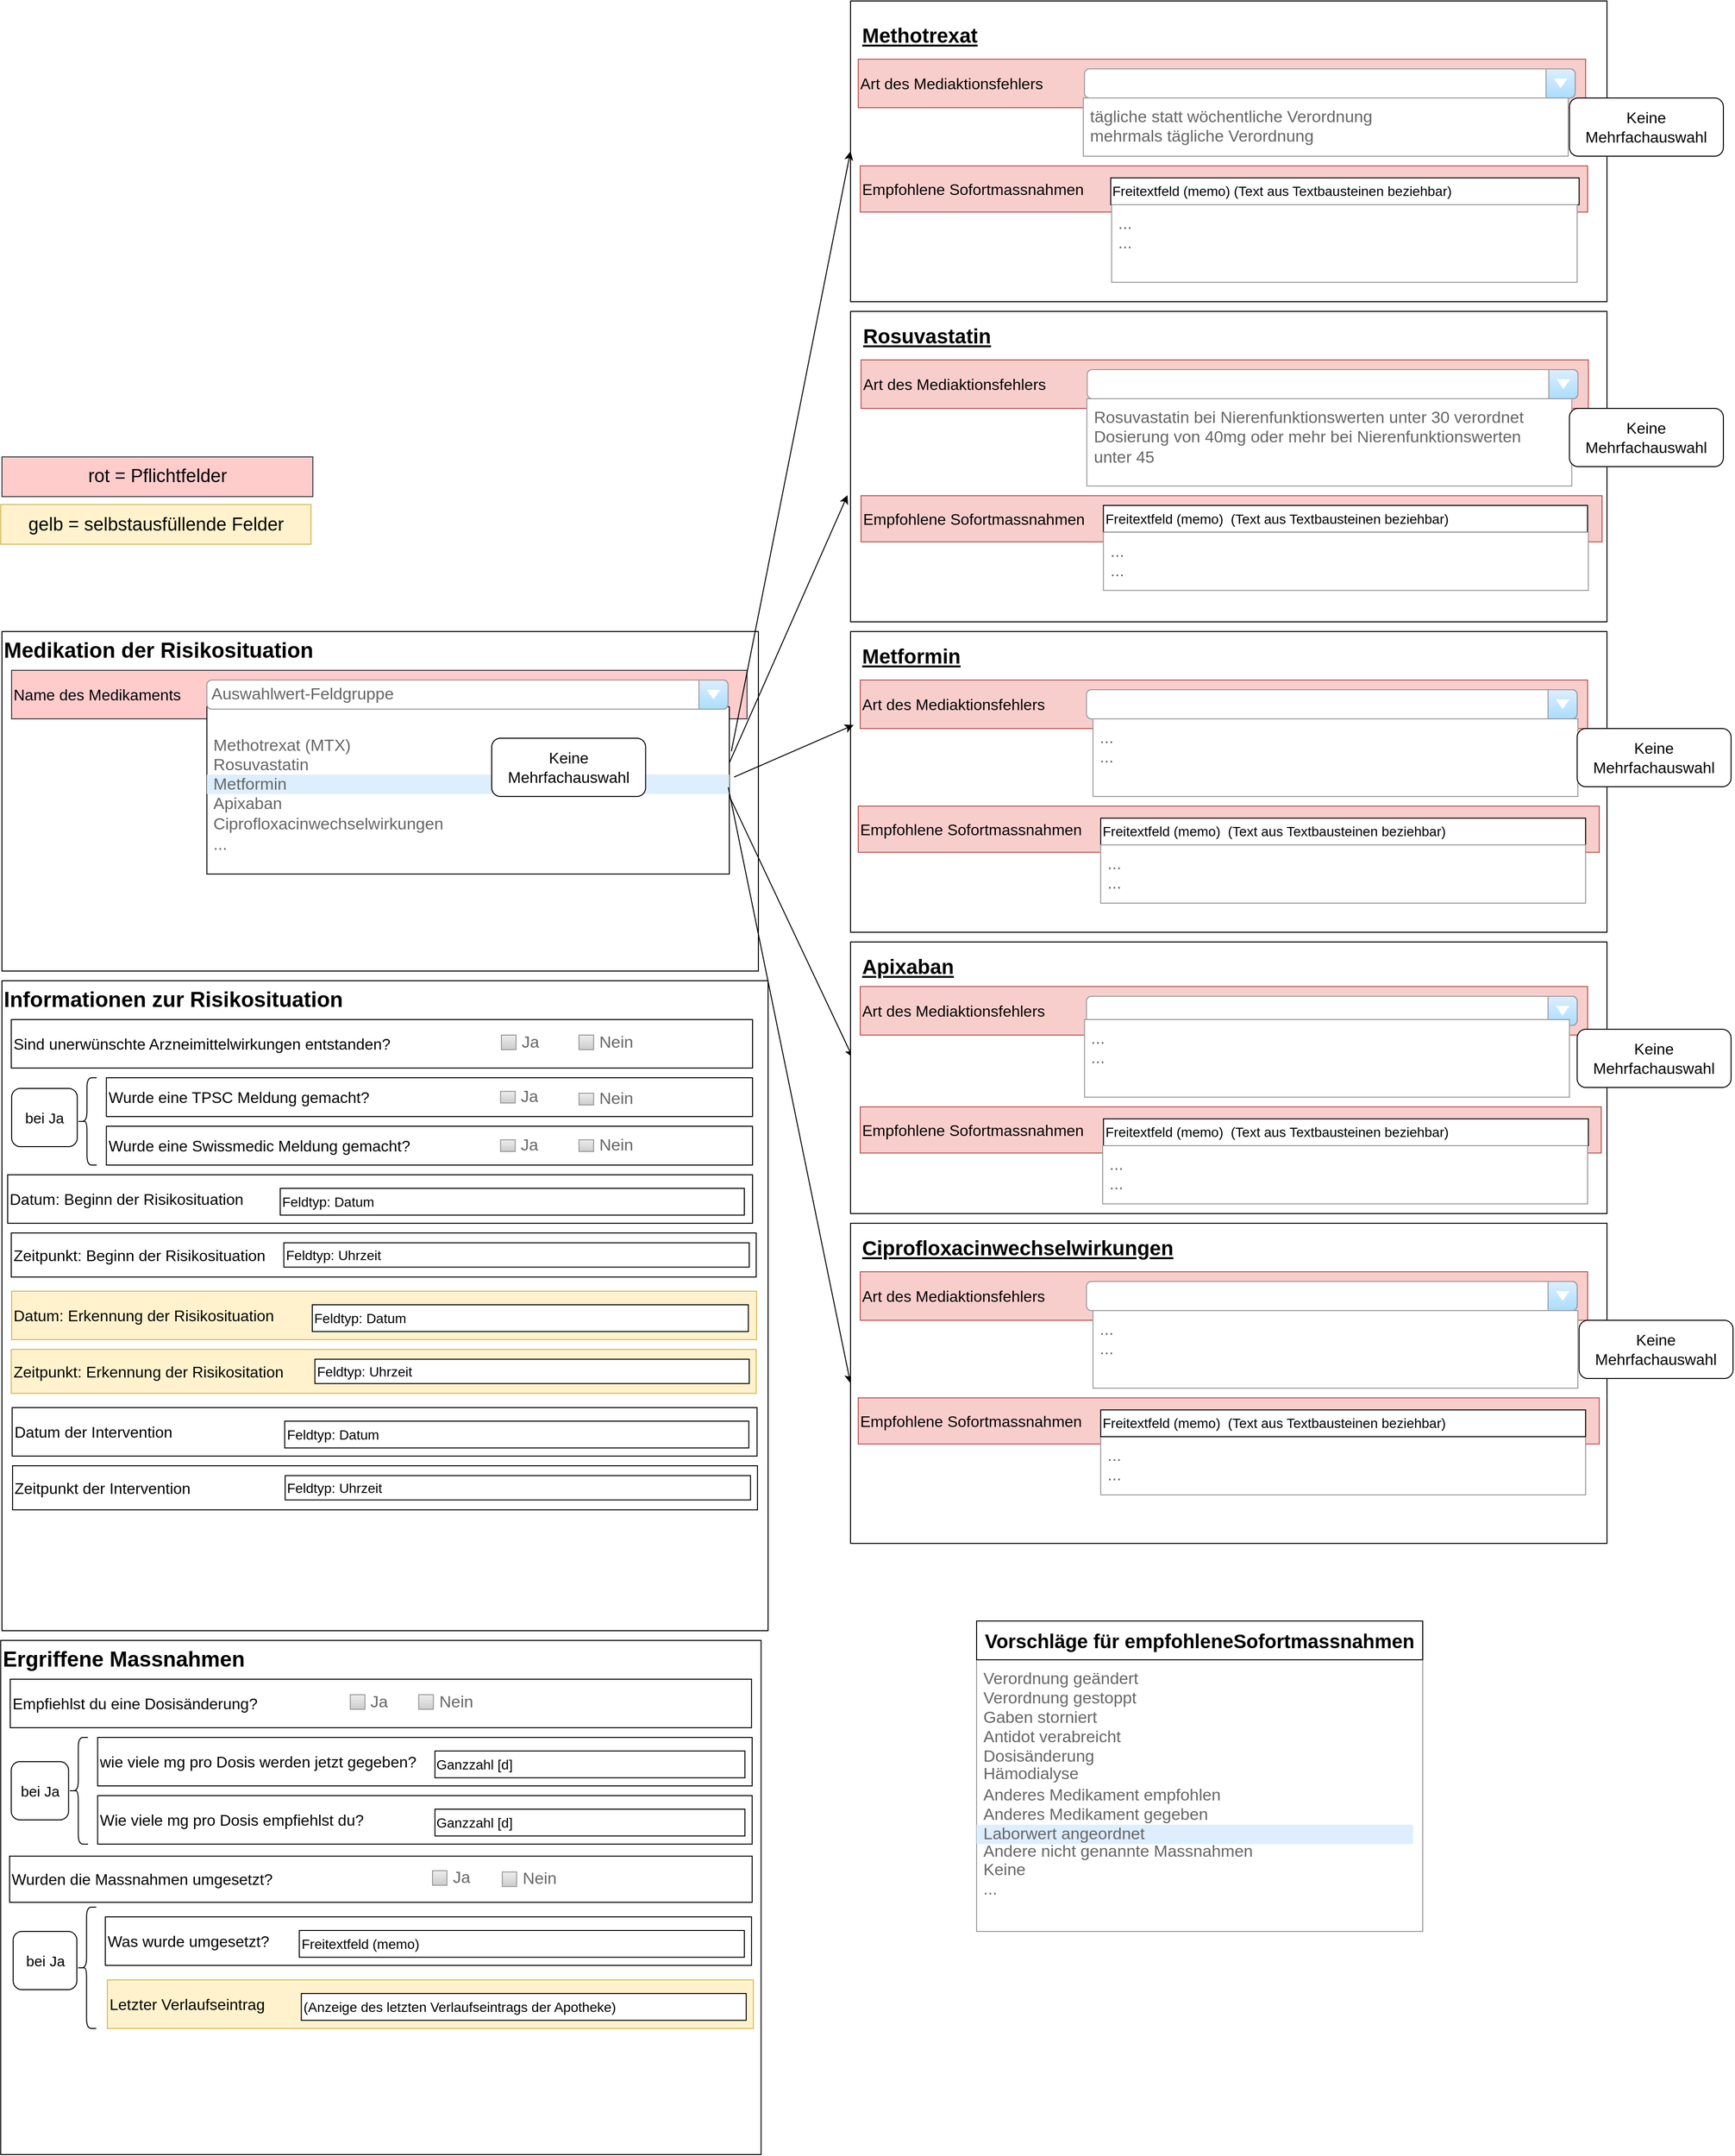 <mxfile version="21.6.9" type="github">
  <diagram name="Seite-1" id="8O7nqMV1pDiucMTswJLM">
    <mxGraphModel dx="5514" dy="4673" grid="1" gridSize="10" guides="1" tooltips="1" connect="1" arrows="1" fold="1" page="1" pageScale="1" pageWidth="827" pageHeight="1169" math="0" shadow="0">
      <root>
        <mxCell id="0" />
        <mxCell id="1" parent="0" />
        <mxCell id="Xl2gw3tBLQ9xComEteI--40" value="" style="html=1;whiteSpace=wrap;container=0;verticalAlign=top;align=left;fontStyle=1;fontSize=22;" parent="1" vertex="1">
          <mxGeometry x="-2050" y="-2350" width="780" height="310" as="geometry" />
        </mxCell>
        <mxCell id="Xl2gw3tBLQ9xComEteI--182" value="Ergriffene Massnahmen" style="html=1;whiteSpace=wrap;container=1;verticalAlign=top;align=left;fontStyle=1;fontSize=22;" parent="1" vertex="1">
          <mxGeometry x="-2926.29" y="-660" width="784.06" height="530" as="geometry" />
        </mxCell>
        <mxCell id="Xl2gw3tBLQ9xComEteI--190" value="&lt;font style=&quot;font-size: 16px;&quot;&gt;Wurden die Massnahmen umgesetzt?&lt;/font&gt;" style="html=1;whiteSpace=wrap;container=1;align=left;movable=1;resizable=1;rotatable=1;deletable=1;editable=1;locked=0;connectable=1;" parent="Xl2gw3tBLQ9xComEteI--182" vertex="1">
          <mxGeometry x="9.195" y="222.4" width="765.666" height="47.6" as="geometry" />
        </mxCell>
        <mxCell id="Xl2gw3tBLQ9xComEteI--191" value="Ja" style="strokeWidth=1;shadow=0;dashed=0;align=center;html=1;shape=mxgraph.mockup.forms.rrect;rSize=0;fillColor=#eeeeee;strokeColor=#999999;gradientColor=#cccccc;align=left;spacingLeft=4;fontSize=17;fontColor=#666666;labelPosition=right;" parent="Xl2gw3tBLQ9xComEteI--190" vertex="1">
          <mxGeometry x="436.088" y="15" width="14.874" height="15" as="geometry" />
        </mxCell>
        <mxCell id="Xl2gw3tBLQ9xComEteI--192" value="Nein" style="strokeWidth=1;shadow=0;dashed=0;align=center;html=1;shape=mxgraph.mockup.forms.rrect;rSize=0;fillColor=#eeeeee;strokeColor=#999999;gradientColor=#cccccc;align=left;spacingLeft=4;fontSize=17;fontColor=#666666;labelPosition=right;" parent="Xl2gw3tBLQ9xComEteI--190" vertex="1">
          <mxGeometry x="507.979" y="16.3" width="14.874" height="15" as="geometry" />
        </mxCell>
        <mxCell id="FquiktFZvUAVzPGzPpoy-2" value="&lt;font style=&quot;font-size: 16px;&quot;&gt;wie viele mg pro Dosis werden jetzt gegeben?&lt;/font&gt;" style="html=1;whiteSpace=wrap;container=1;align=left;movable=1;resizable=1;rotatable=1;deletable=1;editable=1;locked=0;connectable=1;" parent="Xl2gw3tBLQ9xComEteI--182" vertex="1">
          <mxGeometry x="100" y="100" width="674.86" height="50" as="geometry" />
        </mxCell>
        <mxCell id="FquiktFZvUAVzPGzPpoy-3" value="&lt;font style=&quot;font-size: 14px;&quot;&gt;Ganzzahl [d]&lt;/font&gt;" style="rounded=0;whiteSpace=wrap;html=1;align=left;" parent="FquiktFZvUAVzPGzPpoy-2" vertex="1">
          <mxGeometry x="347.774" y="14" width="319.634" height="27.62" as="geometry" />
        </mxCell>
        <mxCell id="FquiktFZvUAVzPGzPpoy-4" value="&lt;font style=&quot;font-size: 16px;&quot;&gt;Wie viele mg pro Dosis empfiehlst du?&lt;/font&gt;" style="html=1;whiteSpace=wrap;container=1;align=left;movable=1;resizable=1;rotatable=1;deletable=1;editable=1;locked=0;connectable=1;" parent="Xl2gw3tBLQ9xComEteI--182" vertex="1">
          <mxGeometry x="100" y="160" width="674.86" height="50" as="geometry" />
        </mxCell>
        <mxCell id="FquiktFZvUAVzPGzPpoy-5" value="&lt;font style=&quot;font-size: 14px;&quot;&gt;Ganzzahl [d]&lt;/font&gt;" style="rounded=0;whiteSpace=wrap;html=1;align=left;" parent="FquiktFZvUAVzPGzPpoy-4" vertex="1">
          <mxGeometry x="347.774" y="14" width="319.634" height="27.62" as="geometry" />
        </mxCell>
        <mxCell id="FquiktFZvUAVzPGzPpoy-6" value="" style="shape=curlyBracket;whiteSpace=wrap;html=1;rounded=1;labelPosition=left;verticalLabelPosition=middle;align=right;verticalAlign=middle;" parent="Xl2gw3tBLQ9xComEteI--182" vertex="1">
          <mxGeometry x="70" y="100" width="20" height="110" as="geometry" />
        </mxCell>
        <mxCell id="FquiktFZvUAVzPGzPpoy-51" value="&lt;font style=&quot;font-size: 15px;&quot;&gt;bei Ja&lt;/font&gt;" style="rounded=1;whiteSpace=wrap;html=1;" parent="Xl2gw3tBLQ9xComEteI--182" vertex="1">
          <mxGeometry x="10.9" y="125" width="59.1" height="60" as="geometry" />
        </mxCell>
        <mxCell id="FquiktFZvUAVzPGzPpoy-77" value="&lt;font style=&quot;font-size: 16px;&quot;&gt;Empfiehlst du eine Dosisänderung?&lt;/font&gt;" style="html=1;whiteSpace=wrap;container=1;align=left;movable=1;resizable=1;rotatable=1;deletable=1;editable=1;locked=0;connectable=1;" parent="Xl2gw3tBLQ9xComEteI--182" vertex="1">
          <mxGeometry x="9.85" y="40" width="764.35" height="50" as="geometry" />
        </mxCell>
        <mxCell id="FquiktFZvUAVzPGzPpoy-78" value="Ja" style="strokeWidth=1;shadow=0;dashed=0;align=center;html=1;shape=mxgraph.mockup.forms.rrect;rSize=0;fillColor=#eeeeee;strokeColor=#999999;gradientColor=#cccccc;align=left;spacingLeft=4;fontSize=17;fontColor=#666666;labelPosition=right;" parent="FquiktFZvUAVzPGzPpoy-77" vertex="1">
          <mxGeometry x="350.633" y="16" width="15.118" height="15" as="geometry" />
        </mxCell>
        <mxCell id="FquiktFZvUAVzPGzPpoy-79" value="Nein" style="strokeWidth=1;shadow=0;dashed=0;align=center;html=1;shape=mxgraph.mockup.forms.rrect;rSize=0;fillColor=#eeeeee;strokeColor=#999999;gradientColor=#cccccc;align=left;spacingLeft=4;fontSize=17;fontColor=#666666;labelPosition=right;" parent="FquiktFZvUAVzPGzPpoy-77" vertex="1">
          <mxGeometry x="421.185" y="16" width="15.118" height="15" as="geometry" />
        </mxCell>
        <mxCell id="qixxaipNqvjA8JRE3Mn1-59" value="&lt;font style=&quot;font-size: 16px;&quot;&gt;Letzter Verlaufseintrag&lt;/font&gt;" style="html=1;whiteSpace=wrap;container=1;align=left;movable=1;resizable=1;rotatable=1;deletable=1;editable=1;locked=0;connectable=1;fillColor=#fff2cc;strokeColor=#d6b656;" vertex="1" parent="Xl2gw3tBLQ9xComEteI--182">
          <mxGeometry x="110" y="350" width="666.07" height="50" as="geometry" />
        </mxCell>
        <mxCell id="qixxaipNqvjA8JRE3Mn1-60" value="&lt;font style=&quot;font-size: 14px;&quot;&gt;(Anzeige des letzten Verlaufseintrags der Apotheke)&lt;/font&gt;" style="rounded=0;whiteSpace=wrap;html=1;align=left;" vertex="1" parent="qixxaipNqvjA8JRE3Mn1-59">
          <mxGeometry x="200" y="14" width="458.72" height="27.62" as="geometry" />
        </mxCell>
        <mxCell id="qixxaipNqvjA8JRE3Mn1-61" value="&lt;font style=&quot;font-size: 15px;&quot;&gt;bei Ja&lt;/font&gt;" style="rounded=1;whiteSpace=wrap;html=1;" vertex="1" parent="Xl2gw3tBLQ9xComEteI--182">
          <mxGeometry x="12.87" y="300" width="65.68" height="60" as="geometry" />
        </mxCell>
        <mxCell id="qixxaipNqvjA8JRE3Mn1-62" value="" style="shape=curlyBracket;whiteSpace=wrap;html=1;rounded=1;labelPosition=left;verticalLabelPosition=middle;align=right;verticalAlign=middle;" vertex="1" parent="Xl2gw3tBLQ9xComEteI--182">
          <mxGeometry x="78.55" y="275" width="20" height="125" as="geometry" />
        </mxCell>
        <mxCell id="qixxaipNqvjA8JRE3Mn1-63" value="&lt;font style=&quot;font-size: 16px;&quot;&gt;Was wurde umgesetzt?&lt;/font&gt;" style="html=1;whiteSpace=wrap;container=1;align=left;movable=1;resizable=1;rotatable=1;deletable=1;editable=1;locked=0;connectable=1;" vertex="1" parent="Xl2gw3tBLQ9xComEteI--182">
          <mxGeometry x="107.91" y="285" width="666.29" height="50" as="geometry" />
        </mxCell>
        <mxCell id="qixxaipNqvjA8JRE3Mn1-64" value="&lt;font style=&quot;font-size: 14px;&quot;&gt;Freitextfeld (memo)&lt;/font&gt;" style="rounded=0;whiteSpace=wrap;html=1;align=left;" vertex="1" parent="qixxaipNqvjA8JRE3Mn1-63">
          <mxGeometry x="200" y="14" width="458.93" height="27.62" as="geometry" />
        </mxCell>
        <mxCell id="Xl2gw3tBLQ9xComEteI--208" value="Medikation der Risikosituation" style="html=1;whiteSpace=wrap;container=1;verticalAlign=top;align=left;fontStyle=1;fontSize=22;" parent="1" vertex="1">
          <mxGeometry x="-2925.0" y="-1700.0" width="780" height="350" as="geometry" />
        </mxCell>
        <mxCell id="Xl2gw3tBLQ9xComEteI--209" value="&lt;font style=&quot;font-size: 16px;&quot;&gt;Name des Medikaments&lt;/font&gt;" style="html=1;whiteSpace=wrap;container=1;align=left;movable=0;resizable=0;rotatable=0;deletable=0;editable=0;locked=1;connectable=0;fillColor=#ffcccc;strokeColor=#36393d;" parent="Xl2gw3tBLQ9xComEteI--208" vertex="1">
          <mxGeometry x="9.95" y="40" width="758.37" height="50" as="geometry" />
        </mxCell>
        <mxCell id="Xl2gw3tBLQ9xComEteI--98" value="" style="strokeWidth=1;shadow=0;dashed=0;align=center;html=1;shape=mxgraph.mockup.forms.rrect;rSize=0;movable=1;resizable=1;rotatable=1;deletable=1;editable=1;locked=0;connectable=1;" parent="Xl2gw3tBLQ9xComEteI--208" vertex="1">
          <mxGeometry x="211.3" y="77.5" width="538.7" height="172.5" as="geometry" />
        </mxCell>
        <mxCell id="Xl2gw3tBLQ9xComEteI--99" value="Methotrexat (MTX)" style="strokeWidth=1;shadow=0;dashed=0;align=center;html=1;shape=mxgraph.mockup.forms.anchor;fontSize=17;fontColor=#666666;align=left;spacingLeft=5;resizeWidth=1;whiteSpace=wrap;" parent="Xl2gw3tBLQ9xComEteI--98" vertex="1">
          <mxGeometry width="538.7" height="20" relative="1" as="geometry">
            <mxPoint y="30" as="offset" />
          </mxGeometry>
        </mxCell>
        <mxCell id="Xl2gw3tBLQ9xComEteI--100" value="Rosuvastatin" style="strokeWidth=1;shadow=0;dashed=0;align=center;html=1;shape=mxgraph.mockup.forms.anchor;fontSize=17;fontColor=#666666;align=left;spacingLeft=5;resizeWidth=1;whiteSpace=wrap;" parent="Xl2gw3tBLQ9xComEteI--98" vertex="1">
          <mxGeometry width="538.7" height="20" relative="1" as="geometry">
            <mxPoint y="50" as="offset" />
          </mxGeometry>
        </mxCell>
        <mxCell id="Xl2gw3tBLQ9xComEteI--101" value="Metformin" style="strokeWidth=1;shadow=0;dashed=0;align=center;html=1;shape=mxgraph.mockup.forms.rrect;rSize=0;fontSize=17;fontColor=#666666;align=left;spacingLeft=5;fillColor=#ddeeff;strokeColor=none;resizeWidth=1;whiteSpace=wrap;" parent="Xl2gw3tBLQ9xComEteI--98" vertex="1">
          <mxGeometry width="538.7" height="20" relative="1" as="geometry">
            <mxPoint y="70" as="offset" />
          </mxGeometry>
        </mxCell>
        <mxCell id="Xl2gw3tBLQ9xComEteI--102" value="Apixaban" style="strokeWidth=1;shadow=0;dashed=0;align=center;html=1;shape=mxgraph.mockup.forms.anchor;fontSize=17;fontColor=#666666;align=left;spacingLeft=5;resizeWidth=1;whiteSpace=wrap;" parent="Xl2gw3tBLQ9xComEteI--98" vertex="1">
          <mxGeometry width="538.7" height="20" relative="1" as="geometry">
            <mxPoint y="90" as="offset" />
          </mxGeometry>
        </mxCell>
        <mxCell id="Jt8GE6jkNL4GzKu6u1VT-1" value="Ciprofloxacinwechselwirkungen" style="strokeWidth=1;shadow=0;dashed=0;align=center;html=1;shape=mxgraph.mockup.forms.anchor;fontSize=17;fontColor=#666666;align=left;spacingLeft=5;resizeWidth=1;whiteSpace=wrap;" parent="Xl2gw3tBLQ9xComEteI--98" vertex="1">
          <mxGeometry y="111.618" width="538.7" height="20.294" as="geometry" />
        </mxCell>
        <mxCell id="Jt8GE6jkNL4GzKu6u1VT-2" value="..." style="strokeWidth=1;shadow=0;dashed=0;align=center;html=1;shape=mxgraph.mockup.forms.anchor;fontSize=17;fontColor=#666666;align=left;spacingLeft=5;resizeWidth=1;whiteSpace=wrap;" parent="Xl2gw3tBLQ9xComEteI--98" vertex="1">
          <mxGeometry y="131.912" width="538.7" height="20.294" as="geometry" />
        </mxCell>
        <mxCell id="Xl2gw3tBLQ9xComEteI--103" value="&lt;font style=&quot;font-size: 16px;&quot;&gt;Keine Mehrfachauswahl&lt;/font&gt;" style="rounded=1;whiteSpace=wrap;html=1;movable=1;resizable=1;rotatable=1;deletable=1;editable=1;locked=0;connectable=1;" parent="Xl2gw3tBLQ9xComEteI--98" vertex="1">
          <mxGeometry x="293.7" y="32.5" width="158.71" height="60" as="geometry" />
        </mxCell>
        <mxCell id="Xl2gw3tBLQ9xComEteI--236" value="Auswahlwert-Feldgruppe" style="strokeWidth=1;shadow=0;dashed=0;align=center;html=1;shape=mxgraph.mockup.forms.comboBox;strokeColor=#999999;fillColor=#ddeeff;align=left;fillColor2=#aaddff;mainText=;fontColor=#666666;fontSize=17;spacingLeft=3;container=1;movable=1;resizable=1;rotatable=1;deletable=1;editable=1;locked=0;connectable=1;" parent="1" vertex="1">
          <mxGeometry x="-2713.7" y="-1650.0" width="537.41" height="30" as="geometry" />
        </mxCell>
        <mxCell id="Xl2gw3tBLQ9xComEteI--39" value="" style="endArrow=classic;html=1;rounded=0;exitX=1;exitY=0.336;exitDx=0;exitDy=0;entryX=-0.004;entryY=0.592;entryDx=0;entryDy=0;entryPerimeter=0;exitPerimeter=0;" parent="1" source="Xl2gw3tBLQ9xComEteI--98" target="Xl2gw3tBLQ9xComEteI--36" edge="1">
          <mxGeometry width="50" height="50" relative="1" as="geometry">
            <mxPoint x="-1480" y="-1500" as="sourcePoint" />
            <mxPoint x="-1330" y="-1610" as="targetPoint" />
          </mxGeometry>
        </mxCell>
        <mxCell id="Xl2gw3tBLQ9xComEteI--120" value="Informationen zur Risikosituation" style="html=1;whiteSpace=wrap;container=1;verticalAlign=top;align=left;fontStyle=1;fontSize=22;" parent="1" vertex="1">
          <mxGeometry x="-2925" y="-1340" width="790" height="670" as="geometry" />
        </mxCell>
        <mxCell id="Xl2gw3tBLQ9xComEteI--129" value="&lt;font style=&quot;font-size: 16px;&quot;&gt;Datum: Erkennung der Risikosituation&lt;/font&gt;" style="html=1;whiteSpace=wrap;container=1;align=left;movable=1;resizable=1;rotatable=1;deletable=1;editable=1;locked=0;connectable=1;fillColor=#fff2cc;strokeColor=#d6b656;" parent="Xl2gw3tBLQ9xComEteI--120" vertex="1">
          <mxGeometry x="10.022" y="320" width="768.093" height="50" as="geometry" />
        </mxCell>
        <mxCell id="Xl2gw3tBLQ9xComEteI--130" value="&lt;font style=&quot;font-size: 14px;&quot;&gt;Feldtyp: Datum&lt;/font&gt;" style="rounded=0;whiteSpace=wrap;html=1;align=left;movable=1;resizable=1;rotatable=1;deletable=1;editable=1;locked=0;connectable=1;" parent="Xl2gw3tBLQ9xComEteI--129" vertex="1">
          <mxGeometry x="310" y="14" width="449.61" height="27.62" as="geometry" />
        </mxCell>
        <mxCell id="Xl2gw3tBLQ9xComEteI--131" value="&lt;font style=&quot;font-size: 16px;&quot;&gt;Zeitpunkt: Erkennung der Risikositation&lt;/font&gt;" style="html=1;whiteSpace=wrap;container=1;align=left;movable=0;resizable=0;rotatable=0;deletable=0;editable=0;locked=1;connectable=0;fillColor=#fff2cc;strokeColor=#d6b656;" parent="Xl2gw3tBLQ9xComEteI--120" vertex="1">
          <mxGeometry x="9.626" y="380" width="768.093" height="45.38" as="geometry" />
        </mxCell>
        <mxCell id="Xl2gw3tBLQ9xComEteI--132" value="&lt;font style=&quot;font-size: 14px;&quot;&gt;Feldtyp: Uhrzeit&lt;/font&gt;" style="rounded=0;whiteSpace=wrap;html=1;align=left;" parent="Xl2gw3tBLQ9xComEteI--131" vertex="1">
          <mxGeometry x="313.091" y="10.16" width="447.842" height="25.07" as="geometry" />
        </mxCell>
        <mxCell id="Jt8GE6jkNL4GzKu6u1VT-21" value="&lt;font style=&quot;font-size: 16px;&quot;&gt;Sind unerwünschte Arzneimittelwirkungen entstanden?&lt;/font&gt;" style="html=1;whiteSpace=wrap;container=1;align=left;movable=0;resizable=0;rotatable=0;deletable=0;editable=0;locked=1;connectable=0;" parent="Xl2gw3tBLQ9xComEteI--120" vertex="1">
          <mxGeometry x="9.63" y="40" width="764.35" height="50" as="geometry" />
        </mxCell>
        <mxCell id="Jt8GE6jkNL4GzKu6u1VT-63" value="" style="shape=curlyBracket;whiteSpace=wrap;html=1;rounded=1;labelPosition=left;verticalLabelPosition=middle;align=right;verticalAlign=middle;movable=0;resizable=0;rotatable=0;deletable=0;editable=0;locked=1;connectable=0;" parent="Xl2gw3tBLQ9xComEteI--120" vertex="1">
          <mxGeometry x="77.67" y="100" width="20" height="90" as="geometry" />
        </mxCell>
        <mxCell id="Jt8GE6jkNL4GzKu6u1VT-59" value="&lt;font style=&quot;font-size: 16px;&quot;&gt;Wurde eine Swissmedic Meldung gemacht?&lt;/font&gt;" style="html=1;whiteSpace=wrap;container=1;align=left;movable=0;resizable=0;rotatable=0;deletable=0;editable=0;locked=1;connectable=0;" parent="Xl2gw3tBLQ9xComEteI--120" vertex="1">
          <mxGeometry x="107.69" y="150" width="666.29" height="40" as="geometry" />
        </mxCell>
        <mxCell id="Jt8GE6jkNL4GzKu6u1VT-68" value="Ja" style="strokeWidth=1;shadow=0;dashed=0;align=center;html=1;shape=mxgraph.mockup.forms.rrect;rSize=0;fillColor=#eeeeee;strokeColor=#999999;gradientColor=#cccccc;align=left;spacingLeft=4;fontSize=17;fontColor=#666666;labelPosition=right;" parent="Jt8GE6jkNL4GzKu6u1VT-59" vertex="1">
          <mxGeometry x="406.463" y="14" width="15.118" height="12" as="geometry" />
        </mxCell>
        <mxCell id="Jt8GE6jkNL4GzKu6u1VT-69" value="Nein" style="strokeWidth=1;shadow=0;dashed=0;align=center;html=1;shape=mxgraph.mockup.forms.rrect;rSize=0;fillColor=#eeeeee;strokeColor=#999999;gradientColor=#cccccc;align=left;spacingLeft=4;fontSize=17;fontColor=#666666;labelPosition=right;" parent="Jt8GE6jkNL4GzKu6u1VT-59" vertex="1">
          <mxGeometry x="487.305" y="14" width="15.118" height="12" as="geometry" />
        </mxCell>
        <mxCell id="Jt8GE6jkNL4GzKu6u1VT-62" value="&lt;font style=&quot;font-size: 15px;&quot;&gt;bei Ja&lt;/font&gt;" style="rounded=1;whiteSpace=wrap;html=1;movable=0;resizable=0;rotatable=0;deletable=0;editable=0;locked=1;connectable=0;" parent="Xl2gw3tBLQ9xComEteI--120" vertex="1">
          <mxGeometry x="10.02" y="111" width="67.65" height="60" as="geometry" />
        </mxCell>
        <mxCell id="Jt8GE6jkNL4GzKu6u1VT-57" value="&lt;font style=&quot;font-size: 16px;&quot;&gt;Wurde eine TPSC Meldung gemacht?&lt;/font&gt;" style="html=1;whiteSpace=wrap;container=1;align=left;movable=0;resizable=0;rotatable=0;deletable=0;editable=0;locked=1;connectable=0;" parent="Xl2gw3tBLQ9xComEteI--120" vertex="1">
          <mxGeometry x="107.69" y="100" width="666.29" height="40" as="geometry" />
        </mxCell>
        <mxCell id="Jt8GE6jkNL4GzKu6u1VT-66" value="Ja" style="strokeWidth=1;shadow=0;dashed=0;align=center;html=1;shape=mxgraph.mockup.forms.rrect;rSize=0;fillColor=#eeeeee;strokeColor=#999999;gradientColor=#cccccc;align=left;spacingLeft=4;fontSize=17;fontColor=#666666;labelPosition=right;" parent="Jt8GE6jkNL4GzKu6u1VT-57" vertex="1">
          <mxGeometry x="406.463" y="14" width="15.118" height="12" as="geometry" />
        </mxCell>
        <mxCell id="Jt8GE6jkNL4GzKu6u1VT-67" value="Nein" style="strokeWidth=1;shadow=0;dashed=0;align=center;html=1;shape=mxgraph.mockup.forms.rrect;rSize=0;fillColor=#eeeeee;strokeColor=#999999;gradientColor=#cccccc;align=left;spacingLeft=4;fontSize=17;fontColor=#666666;labelPosition=right;" parent="Jt8GE6jkNL4GzKu6u1VT-57" vertex="1">
          <mxGeometry x="487.305" y="16" width="15.118" height="12" as="geometry" />
        </mxCell>
        <mxCell id="Jt8GE6jkNL4GzKu6u1VT-77" value="&lt;font style=&quot;font-size: 16px;&quot;&gt;Zeitpunkt der Intervention&lt;/font&gt;" style="html=1;whiteSpace=wrap;container=1;align=left;movable=1;resizable=1;rotatable=1;deletable=1;editable=1;locked=0;connectable=1;" parent="Xl2gw3tBLQ9xComEteI--120" vertex="1">
          <mxGeometry x="10.952" y="500" width="768.093" height="45.38" as="geometry" />
        </mxCell>
        <mxCell id="Jt8GE6jkNL4GzKu6u1VT-78" value="&lt;font style=&quot;font-size: 14px;&quot;&gt;Feldtyp: Uhrzeit&lt;/font&gt;" style="rounded=0;whiteSpace=wrap;html=1;align=left;" parent="Jt8GE6jkNL4GzKu6u1VT-77" vertex="1">
          <mxGeometry x="281.067" y="10.16" width="479.862" height="25.07" as="geometry" />
        </mxCell>
        <mxCell id="Jt8GE6jkNL4GzKu6u1VT-79" value="&lt;font style=&quot;font-size: 16px;&quot;&gt;Datum der Intervention&lt;/font&gt;" style="html=1;whiteSpace=wrap;container=1;align=left;movable=1;resizable=1;rotatable=1;deletable=1;editable=1;locked=0;connectable=1;" parent="Xl2gw3tBLQ9xComEteI--120" vertex="1">
          <mxGeometry x="10.55" y="440" width="768.09" height="50" as="geometry" />
        </mxCell>
        <mxCell id="Jt8GE6jkNL4GzKu6u1VT-80" value="&lt;font style=&quot;font-size: 14px;&quot;&gt;Feldtyp: Datum&lt;/font&gt;" style="rounded=0;whiteSpace=wrap;html=1;align=left;" parent="Jt8GE6jkNL4GzKu6u1VT-79" vertex="1">
          <mxGeometry x="281.066" y="14.0" width="478.546" height="27.62" as="geometry" />
        </mxCell>
        <mxCell id="Jt8GE6jkNL4GzKu6u1VT-75" value="&lt;font style=&quot;font-size: 16px;&quot;&gt;Datum: Beginn der Risikosituation&lt;/font&gt;" style="html=1;whiteSpace=wrap;container=1;align=left;movable=1;resizable=1;rotatable=1;deletable=1;editable=1;locked=0;connectable=1;" parent="Xl2gw3tBLQ9xComEteI--120" vertex="1">
          <mxGeometry x="5.89" y="200.0" width="768.09" height="50" as="geometry" />
        </mxCell>
        <mxCell id="Jt8GE6jkNL4GzKu6u1VT-76" value="&lt;font style=&quot;font-size: 14px;&quot;&gt;Feldtyp: Datum&lt;/font&gt;" style="rounded=0;whiteSpace=wrap;html=1;align=left;" parent="Jt8GE6jkNL4GzKu6u1VT-75" vertex="1">
          <mxGeometry x="281.066" y="14.0" width="478.546" height="27.62" as="geometry" />
        </mxCell>
        <mxCell id="Jt8GE6jkNL4GzKu6u1VT-23" value="Nein" style="strokeWidth=1;shadow=0;dashed=0;align=center;html=1;shape=mxgraph.mockup.forms.rrect;rSize=0;fillColor=#eeeeee;strokeColor=#999999;gradientColor=#cccccc;align=left;spacingLeft=4;fontSize=17;fontColor=#666666;labelPosition=right;" parent="1" vertex="1">
          <mxGeometry x="-2330.005" y="-1284" width="15.118" height="15" as="geometry" />
        </mxCell>
        <mxCell id="Jt8GE6jkNL4GzKu6u1VT-22" value="Ja" style="strokeWidth=1;shadow=0;dashed=0;align=center;html=1;shape=mxgraph.mockup.forms.rrect;rSize=0;fillColor=#eeeeee;strokeColor=#999999;gradientColor=#cccccc;align=left;spacingLeft=4;fontSize=17;fontColor=#666666;labelPosition=right;" parent="1" vertex="1">
          <mxGeometry x="-2409.997" y="-1284" width="15.118" height="15" as="geometry" />
        </mxCell>
        <mxCell id="Jt8GE6jkNL4GzKu6u1VT-28" value="" style="group" parent="1" vertex="1" connectable="0">
          <mxGeometry x="-2050.0" y="-2030.0" width="780" height="450" as="geometry" />
        </mxCell>
        <mxCell id="Xl2gw3tBLQ9xComEteI--36" value="" style="html=1;whiteSpace=wrap;container=0;verticalAlign=top;align=left;fontStyle=1;fontSize=22;" parent="Jt8GE6jkNL4GzKu6u1VT-28" vertex="1">
          <mxGeometry width="780" height="320" as="geometry" />
        </mxCell>
        <mxCell id="Jt8GE6jkNL4GzKu6u1VT-12" value="&lt;font style=&quot;font-size: 16px;&quot;&gt;Art des Mediaktionsfehlers&lt;/font&gt;" style="html=1;whiteSpace=wrap;container=1;align=left;movable=1;resizable=1;rotatable=1;deletable=1;editable=1;locked=0;connectable=1;fillColor=#f8cecc;strokeColor=#b85450;" parent="Jt8GE6jkNL4GzKu6u1VT-28" vertex="1">
          <mxGeometry x="10.81" y="50.0" width="750" height="50" as="geometry" />
        </mxCell>
        <mxCell id="Jt8GE6jkNL4GzKu6u1VT-13" value="&lt;table&gt;&lt;tbody&gt;&lt;tr&gt;&lt;td&gt;&lt;br&gt;&lt;/td&gt;&lt;/tr&gt;&lt;tr&gt;&lt;td&gt;&lt;br&gt;&lt;/td&gt;&lt;/tr&gt;&lt;tr&gt;&lt;td&gt;&lt;br&gt;&lt;/td&gt;&lt;/tr&gt;&lt;tr&gt;&lt;td&gt;&lt;br&gt;&lt;/td&gt;&lt;/tr&gt;&lt;tr&gt;&lt;td&gt;&lt;br&gt;&lt;/td&gt;&lt;/tr&gt;&lt;/tbody&gt;&lt;/table&gt;" style="strokeWidth=1;shadow=0;dashed=0;align=center;html=1;shape=mxgraph.mockup.forms.comboBox;strokeColor=#999999;fillColor=#ddeeff;align=left;fillColor2=#aaddff;mainText=;fontColor=#666666;fontSize=17;spacingLeft=3;container=0;movable=1;resizable=1;rotatable=1;deletable=1;editable=1;locked=0;connectable=1;" parent="Jt8GE6jkNL4GzKu6u1VT-12" vertex="1">
          <mxGeometry x="233.279" y="10" width="505.96" height="30" as="geometry" />
        </mxCell>
        <mxCell id="Jt8GE6jkNL4GzKu6u1VT-20" value="&lt;b style=&quot;font-size: 21px;&quot;&gt;&lt;font style=&quot;font-size: 21px;&quot;&gt;Rosuvastatin&lt;/font&gt;&lt;/b&gt;" style="rounded=0;whiteSpace=wrap;html=1;align=left;labelBorderColor=none;strokeColor=none;fontStyle=4;fontSize=21;" parent="Jt8GE6jkNL4GzKu6u1VT-28" vertex="1">
          <mxGeometry x="10.81" y="10.0" width="180" height="30" as="geometry" />
        </mxCell>
        <mxCell id="Jt8GE6jkNL4GzKu6u1VT-15" value="" style="strokeWidth=1;shadow=0;dashed=0;align=center;html=1;shape=mxgraph.mockup.forms.rrect;rSize=0;strokeColor=#999999;fillColor=#ffffff;movable=1;resizable=1;rotatable=1;deletable=1;editable=1;locked=0;connectable=1;" parent="Jt8GE6jkNL4GzKu6u1VT-28" vertex="1">
          <mxGeometry x="243.71" y="90" width="500" height="90" as="geometry" />
        </mxCell>
        <mxCell id="Jt8GE6jkNL4GzKu6u1VT-16" value="Rosuvastatin bei Nierenfunktionswerten unter 30 verordnet" style="strokeWidth=1;shadow=0;dashed=0;align=center;html=1;shape=mxgraph.mockup.forms.anchor;fontSize=17;fontColor=#666666;align=left;spacingLeft=5;resizeWidth=1;whiteSpace=wrap;" parent="Jt8GE6jkNL4GzKu6u1VT-15" vertex="1">
          <mxGeometry width="455.169" height="20" relative="1" as="geometry">
            <mxPoint y="10" as="offset" />
          </mxGeometry>
        </mxCell>
        <mxCell id="Jt8GE6jkNL4GzKu6u1VT-17" value="Dosierung von 40mg oder mehr bei Nierenfunktionswerten unter 45" style="strokeWidth=1;shadow=0;dashed=0;align=center;html=1;shape=mxgraph.mockup.forms.anchor;fontSize=17;fontColor=#666666;align=left;spacingLeft=5;resizeWidth=1;whiteSpace=wrap;" parent="Jt8GE6jkNL4GzKu6u1VT-15" vertex="1">
          <mxGeometry width="455.17" height="40" relative="1" as="geometry">
            <mxPoint y="30" as="offset" />
          </mxGeometry>
        </mxCell>
        <mxCell id="qixxaipNqvjA8JRE3Mn1-6" value="&lt;font style=&quot;font-size: 16px;&quot;&gt;Empfohlene Sofortmassnahmen&lt;/font&gt;" style="html=1;whiteSpace=wrap;container=1;align=left;movable=1;resizable=1;rotatable=1;deletable=1;editable=1;locked=0;connectable=1;fillColor=#f8cecc;strokeColor=#b85450;" vertex="1" parent="Jt8GE6jkNL4GzKu6u1VT-28">
          <mxGeometry x="10.81" y="190.0" width="764.1" height="47.6" as="geometry" />
        </mxCell>
        <mxCell id="qixxaipNqvjA8JRE3Mn1-51" value="&lt;font style=&quot;font-size: 14px;&quot;&gt;&lt;font style=&quot;font-size: 14px;&quot;&gt;Freitextfeld (memo)&amp;nbsp;&lt;/font&gt;&amp;nbsp;(Text aus Textbausteinen beziehbar)&lt;/font&gt;" style="rounded=0;whiteSpace=wrap;html=1;align=left;" vertex="1" parent="Jt8GE6jkNL4GzKu6u1VT-28">
          <mxGeometry x="260.74" y="199.99" width="499.26" height="27.62" as="geometry" />
        </mxCell>
        <mxCell id="qixxaipNqvjA8JRE3Mn1-53" value="" style="strokeWidth=1;shadow=0;dashed=0;align=center;html=1;shape=mxgraph.mockup.forms.rrect;rSize=0;strokeColor=#999999;fillColor=#ffffff;movable=1;resizable=1;rotatable=1;deletable=1;editable=1;locked=0;connectable=1;" vertex="1" parent="Jt8GE6jkNL4GzKu6u1VT-28">
          <mxGeometry x="260.74" y="227.61" width="500" height="60" as="geometry" />
        </mxCell>
        <mxCell id="qixxaipNqvjA8JRE3Mn1-54" value="..." style="strokeWidth=1;shadow=0;dashed=0;align=center;html=1;shape=mxgraph.mockup.forms.anchor;fontSize=17;fontColor=#666666;align=left;spacingLeft=5;resizeWidth=1;whiteSpace=wrap;" vertex="1" parent="qixxaipNqvjA8JRE3Mn1-53">
          <mxGeometry width="455.169" height="20" relative="1" as="geometry">
            <mxPoint y="10" as="offset" />
          </mxGeometry>
        </mxCell>
        <mxCell id="qixxaipNqvjA8JRE3Mn1-55" value="..." style="strokeWidth=1;shadow=0;dashed=0;align=center;html=1;shape=mxgraph.mockup.forms.anchor;fontSize=17;fontColor=#666666;align=left;spacingLeft=5;resizeWidth=1;whiteSpace=wrap;" vertex="1" parent="qixxaipNqvjA8JRE3Mn1-53">
          <mxGeometry width="455.169" height="20" relative="1" as="geometry">
            <mxPoint y="30" as="offset" />
          </mxGeometry>
        </mxCell>
        <mxCell id="Jt8GE6jkNL4GzKu6u1VT-30" value="" style="group" parent="1" vertex="1" connectable="0">
          <mxGeometry x="-2050" y="-1700" width="780" height="310" as="geometry" />
        </mxCell>
        <mxCell id="Jt8GE6jkNL4GzKu6u1VT-31" value="" style="html=1;whiteSpace=wrap;container=0;verticalAlign=top;align=left;fontStyle=1;fontSize=22;" parent="Jt8GE6jkNL4GzKu6u1VT-30" vertex="1">
          <mxGeometry width="780" height="310" as="geometry" />
        </mxCell>
        <mxCell id="Jt8GE6jkNL4GzKu6u1VT-32" value="&lt;font style=&quot;font-size: 16px;&quot;&gt;Art des Mediaktionsfehlers&lt;/font&gt;" style="html=1;whiteSpace=wrap;container=1;align=left;movable=1;resizable=1;rotatable=1;deletable=1;editable=1;locked=0;connectable=1;fillColor=#f8cecc;strokeColor=#b85450;" parent="Jt8GE6jkNL4GzKu6u1VT-30" vertex="1">
          <mxGeometry x="10" y="50" width="750" height="50" as="geometry" />
        </mxCell>
        <mxCell id="Jt8GE6jkNL4GzKu6u1VT-33" value="&lt;table&gt;&lt;tbody&gt;&lt;tr&gt;&lt;td&gt;&lt;br&gt;&lt;/td&gt;&lt;/tr&gt;&lt;tr&gt;&lt;td&gt;&lt;br&gt;&lt;/td&gt;&lt;/tr&gt;&lt;tr&gt;&lt;td&gt;&lt;br&gt;&lt;/td&gt;&lt;/tr&gt;&lt;tr&gt;&lt;td&gt;&lt;br&gt;&lt;/td&gt;&lt;/tr&gt;&lt;tr&gt;&lt;td&gt;&lt;br&gt;&lt;/td&gt;&lt;/tr&gt;&lt;/tbody&gt;&lt;/table&gt;" style="strokeWidth=1;shadow=0;dashed=0;align=center;html=1;shape=mxgraph.mockup.forms.comboBox;strokeColor=#999999;fillColor=#ddeeff;align=left;fillColor2=#aaddff;mainText=;fontColor=#666666;fontSize=17;spacingLeft=3;container=0;movable=1;resizable=1;rotatable=1;deletable=1;editable=1;locked=0;connectable=1;" parent="Jt8GE6jkNL4GzKu6u1VT-32" vertex="1">
          <mxGeometry x="233.279" y="10" width="505.96" height="30" as="geometry" />
        </mxCell>
        <mxCell id="Jt8GE6jkNL4GzKu6u1VT-34" value="" style="strokeWidth=1;shadow=0;dashed=0;align=center;html=1;shape=mxgraph.mockup.forms.rrect;rSize=0;strokeColor=#999999;fillColor=#ffffff;" parent="Jt8GE6jkNL4GzKu6u1VT-30" vertex="1">
          <mxGeometry x="250" y="90" width="500" height="80" as="geometry" />
        </mxCell>
        <mxCell id="Jt8GE6jkNL4GzKu6u1VT-35" value="..." style="strokeWidth=1;shadow=0;dashed=0;align=center;html=1;shape=mxgraph.mockup.forms.anchor;fontSize=17;fontColor=#666666;align=left;spacingLeft=5;resizeWidth=1;whiteSpace=wrap;" parent="Jt8GE6jkNL4GzKu6u1VT-34" vertex="1">
          <mxGeometry width="455.169" height="20" relative="1" as="geometry">
            <mxPoint y="10" as="offset" />
          </mxGeometry>
        </mxCell>
        <mxCell id="Jt8GE6jkNL4GzKu6u1VT-36" value="..." style="strokeWidth=1;shadow=0;dashed=0;align=center;html=1;shape=mxgraph.mockup.forms.anchor;fontSize=17;fontColor=#666666;align=left;spacingLeft=5;resizeWidth=1;whiteSpace=wrap;" parent="Jt8GE6jkNL4GzKu6u1VT-34" vertex="1">
          <mxGeometry width="455.169" height="20" relative="1" as="geometry">
            <mxPoint y="30" as="offset" />
          </mxGeometry>
        </mxCell>
        <mxCell id="Jt8GE6jkNL4GzKu6u1VT-37" value="&lt;b style=&quot;font-size: 21px;&quot;&gt;&lt;font style=&quot;font-size: 21px;&quot;&gt;Metformin&lt;/font&gt;&lt;/b&gt;" style="rounded=0;whiteSpace=wrap;html=1;align=left;labelBorderColor=none;strokeColor=none;fontStyle=4;fontSize=21;" parent="Jt8GE6jkNL4GzKu6u1VT-30" vertex="1">
          <mxGeometry x="10.0" y="10" width="180" height="30" as="geometry" />
        </mxCell>
        <mxCell id="qixxaipNqvjA8JRE3Mn1-11" value="&lt;font style=&quot;font-size: 16px;&quot;&gt;Empfohlene Sofortmassnahmen&lt;/font&gt;" style="html=1;whiteSpace=wrap;container=1;align=left;movable=1;resizable=1;rotatable=1;deletable=1;editable=1;locked=0;connectable=1;fillColor=#f8cecc;strokeColor=#b85450;" vertex="1" parent="Jt8GE6jkNL4GzKu6u1VT-30">
          <mxGeometry x="7.95" y="180" width="764.1" height="47.6" as="geometry" />
        </mxCell>
        <mxCell id="qixxaipNqvjA8JRE3Mn1-52" value="&lt;font style=&quot;font-size: 14px;&quot;&gt;&lt;font style=&quot;border-color: var(--border-color); font-size: 14px;&quot;&gt;Freitextfeld (memo)&amp;nbsp;&lt;/font&gt;&amp;nbsp;(Text aus Textbausteinen beziehbar)&lt;/font&gt;" style="rounded=0;whiteSpace=wrap;html=1;align=left;" vertex="1" parent="qixxaipNqvjA8JRE3Mn1-11">
          <mxGeometry x="250" y="12.38" width="500" height="27.62" as="geometry" />
        </mxCell>
        <mxCell id="qixxaipNqvjA8JRE3Mn1-13" value="" style="strokeWidth=1;shadow=0;dashed=0;align=center;html=1;shape=mxgraph.mockup.forms.rrect;rSize=0;strokeColor=#999999;fillColor=#ffffff;movable=1;resizable=1;rotatable=1;deletable=1;editable=1;locked=0;connectable=1;" vertex="1" parent="Jt8GE6jkNL4GzKu6u1VT-30">
          <mxGeometry x="257.95" y="220" width="500" height="60" as="geometry" />
        </mxCell>
        <mxCell id="qixxaipNqvjA8JRE3Mn1-14" value="..." style="strokeWidth=1;shadow=0;dashed=0;align=center;html=1;shape=mxgraph.mockup.forms.anchor;fontSize=17;fontColor=#666666;align=left;spacingLeft=5;resizeWidth=1;whiteSpace=wrap;" vertex="1" parent="qixxaipNqvjA8JRE3Mn1-13">
          <mxGeometry width="455.169" height="20" relative="1" as="geometry">
            <mxPoint y="10" as="offset" />
          </mxGeometry>
        </mxCell>
        <mxCell id="qixxaipNqvjA8JRE3Mn1-15" value="..." style="strokeWidth=1;shadow=0;dashed=0;align=center;html=1;shape=mxgraph.mockup.forms.anchor;fontSize=17;fontColor=#666666;align=left;spacingLeft=5;resizeWidth=1;whiteSpace=wrap;" vertex="1" parent="qixxaipNqvjA8JRE3Mn1-13">
          <mxGeometry width="455.169" height="20" relative="1" as="geometry">
            <mxPoint y="30" as="offset" />
          </mxGeometry>
        </mxCell>
        <mxCell id="Jt8GE6jkNL4GzKu6u1VT-54" value="" style="endArrow=classic;html=1;rounded=0;entryX=0.004;entryY=0.311;entryDx=0;entryDy=0;entryPerimeter=0;" parent="1" target="Jt8GE6jkNL4GzKu6u1VT-31" edge="1">
          <mxGeometry width="50" height="50" relative="1" as="geometry">
            <mxPoint x="-2170" y="-1550" as="sourcePoint" />
            <mxPoint x="-2043" y="-1724" as="targetPoint" />
          </mxGeometry>
        </mxCell>
        <mxCell id="Jt8GE6jkNL4GzKu6u1VT-55" value="" style="endArrow=classic;html=1;rounded=0;exitX=1.002;exitY=1.218;exitDx=0;exitDy=0;exitPerimeter=0;entryX=0.003;entryY=0.426;entryDx=0;entryDy=0;entryPerimeter=0;" parent="1" source="Xl2gw3tBLQ9xComEteI--101" target="Jt8GE6jkNL4GzKu6u1VT-39" edge="1">
          <mxGeometry width="50" height="50" relative="1" as="geometry">
            <mxPoint x="-2070" y="-1530" as="sourcePoint" />
            <mxPoint x="-2050" y="-1210" as="targetPoint" />
          </mxGeometry>
        </mxCell>
        <mxCell id="Xl2gw3tBLQ9xComEteI--41" value="" style="endArrow=classic;html=1;rounded=0;entryX=0;entryY=0.5;entryDx=0;entryDy=0;exitX=1.004;exitY=0.266;exitDx=0;exitDy=0;exitPerimeter=0;" parent="1" source="Xl2gw3tBLQ9xComEteI--98" target="Xl2gw3tBLQ9xComEteI--40" edge="1">
          <mxGeometry width="50" height="50" relative="1" as="geometry">
            <mxPoint x="-1654" y="-1640" as="sourcePoint" />
            <mxPoint x="-1386" y="-1603" as="targetPoint" />
          </mxGeometry>
        </mxCell>
        <mxCell id="Jt8GE6jkNL4GzKu6u1VT-56" value="" style="endArrow=classic;html=1;rounded=0;entryX=0;entryY=0.5;entryDx=0;entryDy=0;exitX=0.998;exitY=0.658;exitDx=0;exitDy=0;exitPerimeter=0;" parent="1" source="Xl2gw3tBLQ9xComEteI--101" target="Jt8GE6jkNL4GzKu6u1VT-47" edge="1">
          <mxGeometry width="50" height="50" relative="1" as="geometry">
            <mxPoint x="-2160" y="-1500" as="sourcePoint" />
            <mxPoint x="-2050" y="-1000" as="targetPoint" />
          </mxGeometry>
        </mxCell>
        <mxCell id="Jt8GE6jkNL4GzKu6u1VT-65" value="" style="group" parent="1" vertex="1" connectable="0">
          <mxGeometry x="-2926.29" y="-1880" width="321.88" height="90" as="geometry" />
        </mxCell>
        <mxCell id="Xl2gw3tBLQ9xComEteI--258" value="&lt;font style=&quot;font-size: 19px;&quot;&gt;rot = Pflichtfelder&lt;/font&gt;" style="rounded=0;whiteSpace=wrap;html=1;fillColor=#ffcccc;strokeColor=#36393d;" parent="Jt8GE6jkNL4GzKu6u1VT-65" vertex="1">
          <mxGeometry x="1.29" width="320.59" height="40.909" as="geometry" />
        </mxCell>
        <mxCell id="Xl2gw3tBLQ9xComEteI--259" value="&lt;font style=&quot;font-size: 19px;&quot;&gt;gelb = selbstausfüllende Felder&lt;/font&gt;" style="rounded=0;whiteSpace=wrap;html=1;fillColor=#fff2cc;strokeColor=#d6b656;" parent="Jt8GE6jkNL4GzKu6u1VT-65" vertex="1">
          <mxGeometry y="49.091" width="320.0" height="40.909" as="geometry" />
        </mxCell>
        <mxCell id="Jt8GE6jkNL4GzKu6u1VT-73" value="&lt;font style=&quot;font-size: 16px;&quot;&gt;Zeitpunkt: Beginn der Risikosituation&lt;/font&gt;" style="html=1;whiteSpace=wrap;container=1;align=left;movable=0;resizable=0;rotatable=0;deletable=0;editable=0;locked=1;connectable=0;" parent="1" vertex="1">
          <mxGeometry x="-2915.368" y="-1080" width="768.093" height="45.38" as="geometry" />
        </mxCell>
        <mxCell id="Jt8GE6jkNL4GzKu6u1VT-74" value="&lt;font style=&quot;font-size: 14px;&quot;&gt;Feldtyp: Uhrzeit&lt;/font&gt;" style="rounded=0;whiteSpace=wrap;html=1;align=left;" parent="Jt8GE6jkNL4GzKu6u1VT-73" vertex="1">
          <mxGeometry x="281.067" y="10.16" width="479.862" height="25.07" as="geometry" />
        </mxCell>
        <mxCell id="Jt8GE6jkNL4GzKu6u1VT-5" value="&lt;font style=&quot;font-size: 16px;&quot;&gt;Art des Mediaktionsfehlers&lt;/font&gt;" style="html=1;whiteSpace=wrap;container=1;align=left;movable=1;resizable=1;rotatable=1;deletable=1;editable=1;locked=0;connectable=1;fillColor=#f8cecc;strokeColor=#b85450;" parent="1" vertex="1">
          <mxGeometry x="-2042.05" y="-2290" width="750" height="50" as="geometry" />
        </mxCell>
        <mxCell id="Jt8GE6jkNL4GzKu6u1VT-6" value="&lt;table&gt;&lt;tbody&gt;&lt;tr&gt;&lt;td&gt;&lt;br&gt;&lt;/td&gt;&lt;/tr&gt;&lt;tr&gt;&lt;td&gt;&lt;br&gt;&lt;/td&gt;&lt;/tr&gt;&lt;tr&gt;&lt;td&gt;&lt;br&gt;&lt;/td&gt;&lt;/tr&gt;&lt;tr&gt;&lt;td&gt;&lt;br&gt;&lt;/td&gt;&lt;/tr&gt;&lt;tr&gt;&lt;td&gt;&lt;br&gt;&lt;/td&gt;&lt;/tr&gt;&lt;/tbody&gt;&lt;/table&gt;" style="strokeWidth=1;shadow=0;dashed=0;align=center;html=1;shape=mxgraph.mockup.forms.comboBox;strokeColor=#999999;fillColor=#ddeeff;align=left;fillColor2=#aaddff;mainText=;fontColor=#666666;fontSize=17;spacingLeft=3;container=0;movable=1;resizable=1;rotatable=1;deletable=1;editable=1;locked=0;connectable=1;" parent="Jt8GE6jkNL4GzKu6u1VT-5" vertex="1">
          <mxGeometry x="233.279" y="10" width="505.96" height="30" as="geometry" />
        </mxCell>
        <mxCell id="qixxaipNqvjA8JRE3Mn1-1" value="&lt;font style=&quot;font-size: 16px;&quot;&gt;Empfohlene Sofortmassnahmen&lt;/font&gt;" style="html=1;whiteSpace=wrap;container=1;align=left;movable=1;resizable=1;rotatable=1;deletable=1;editable=1;locked=0;connectable=1;fillColor=#f8cecc;strokeColor=#b85450;" vertex="1" parent="1">
          <mxGeometry x="-2040" y="-2180" width="750" height="47.6" as="geometry" />
        </mxCell>
        <mxCell id="qixxaipNqvjA8JRE3Mn1-46" value="&lt;font style=&quot;font-size: 14px;&quot;&gt;Freitextfeld (memo) (Text aus Textbausteinen beziehbar)&lt;/font&gt;" style="rounded=0;whiteSpace=wrap;html=1;align=left;" vertex="1" parent="qixxaipNqvjA8JRE3Mn1-1">
          <mxGeometry x="258.315" y="12.38" width="482.97" height="27.62" as="geometry" />
        </mxCell>
        <mxCell id="Jt8GE6jkNL4GzKu6u1VT-19" value="&lt;b style=&quot;font-size: 21px;&quot;&gt;&lt;font style=&quot;font-size: 21px;&quot;&gt;Methotrexat&lt;/font&gt;&lt;/b&gt;" style="rounded=0;whiteSpace=wrap;html=1;align=left;labelBorderColor=none;strokeColor=none;fontStyle=4;fontSize=21;" parent="1" vertex="1">
          <mxGeometry x="-2040" y="-2330" width="180" height="30" as="geometry" />
        </mxCell>
        <mxCell id="Jt8GE6jkNL4GzKu6u1VT-7" value="" style="strokeWidth=1;shadow=0;dashed=0;align=center;html=1;shape=mxgraph.mockup.forms.rrect;rSize=0;strokeColor=#999999;fillColor=#ffffff;movable=1;resizable=1;rotatable=1;deletable=1;editable=1;locked=0;connectable=1;" parent="1" vertex="1">
          <mxGeometry x="-1810" y="-2250" width="500" height="60" as="geometry" />
        </mxCell>
        <mxCell id="Jt8GE6jkNL4GzKu6u1VT-8" value="tägliche statt wöchentliche Verordnung" style="strokeWidth=1;shadow=0;dashed=0;align=center;html=1;shape=mxgraph.mockup.forms.anchor;fontSize=17;fontColor=#666666;align=left;spacingLeft=5;resizeWidth=1;whiteSpace=wrap;" parent="Jt8GE6jkNL4GzKu6u1VT-7" vertex="1">
          <mxGeometry width="455.169" height="20" relative="1" as="geometry">
            <mxPoint y="10" as="offset" />
          </mxGeometry>
        </mxCell>
        <mxCell id="Jt8GE6jkNL4GzKu6u1VT-9" value="mehrmals tägliche Verordnung" style="strokeWidth=1;shadow=0;dashed=0;align=center;html=1;shape=mxgraph.mockup.forms.anchor;fontSize=17;fontColor=#666666;align=left;spacingLeft=5;resizeWidth=1;whiteSpace=wrap;" parent="Jt8GE6jkNL4GzKu6u1VT-7" vertex="1">
          <mxGeometry width="455.169" height="20" relative="1" as="geometry">
            <mxPoint y="30" as="offset" />
          </mxGeometry>
        </mxCell>
        <mxCell id="Jt8GE6jkNL4GzKu6u1VT-46" value="" style="group" parent="1" vertex="1" connectable="0">
          <mxGeometry x="-2050" y="-1090" width="780" height="330" as="geometry" />
        </mxCell>
        <mxCell id="Jt8GE6jkNL4GzKu6u1VT-47" value="" style="html=1;whiteSpace=wrap;container=0;verticalAlign=top;align=left;fontStyle=1;fontSize=22;" parent="Jt8GE6jkNL4GzKu6u1VT-46" vertex="1">
          <mxGeometry width="780" height="330" as="geometry" />
        </mxCell>
        <mxCell id="Jt8GE6jkNL4GzKu6u1VT-48" value="&lt;font style=&quot;font-size: 16px;&quot;&gt;Art des Mediaktionsfehlers&lt;/font&gt;" style="html=1;whiteSpace=wrap;container=1;align=left;movable=0;resizable=0;rotatable=0;deletable=0;editable=0;locked=1;connectable=0;fillColor=#f8cecc;strokeColor=#b85450;" parent="Jt8GE6jkNL4GzKu6u1VT-46" vertex="1">
          <mxGeometry x="10" y="50" width="750" height="50" as="geometry" />
        </mxCell>
        <mxCell id="Jt8GE6jkNL4GzKu6u1VT-49" value="&lt;table&gt;&lt;tbody&gt;&lt;tr&gt;&lt;td&gt;&lt;br&gt;&lt;/td&gt;&lt;/tr&gt;&lt;tr&gt;&lt;td&gt;&lt;br&gt;&lt;/td&gt;&lt;/tr&gt;&lt;tr&gt;&lt;td&gt;&lt;br&gt;&lt;/td&gt;&lt;/tr&gt;&lt;tr&gt;&lt;td&gt;&lt;br&gt;&lt;/td&gt;&lt;/tr&gt;&lt;tr&gt;&lt;td&gt;&lt;br&gt;&lt;/td&gt;&lt;/tr&gt;&lt;/tbody&gt;&lt;/table&gt;" style="strokeWidth=1;shadow=0;dashed=0;align=center;html=1;shape=mxgraph.mockup.forms.comboBox;strokeColor=#999999;fillColor=#ddeeff;align=left;fillColor2=#aaddff;mainText=;fontColor=#666666;fontSize=17;spacingLeft=3;container=0;movable=1;resizable=1;rotatable=1;deletable=1;editable=1;locked=0;connectable=1;" parent="Jt8GE6jkNL4GzKu6u1VT-48" vertex="1">
          <mxGeometry x="233.279" y="10" width="505.96" height="30" as="geometry" />
        </mxCell>
        <mxCell id="Jt8GE6jkNL4GzKu6u1VT-50" value="" style="strokeWidth=1;shadow=0;dashed=0;align=center;html=1;shape=mxgraph.mockup.forms.rrect;rSize=0;strokeColor=#999999;fillColor=#ffffff;movable=0;resizable=0;rotatable=0;deletable=0;editable=0;locked=1;connectable=0;" parent="Jt8GE6jkNL4GzKu6u1VT-46" vertex="1">
          <mxGeometry x="250" y="90" width="500" height="80" as="geometry" />
        </mxCell>
        <mxCell id="Jt8GE6jkNL4GzKu6u1VT-51" value="..." style="strokeWidth=1;shadow=0;dashed=0;align=center;html=1;shape=mxgraph.mockup.forms.anchor;fontSize=17;fontColor=#666666;align=left;spacingLeft=5;resizeWidth=1;whiteSpace=wrap;" parent="Jt8GE6jkNL4GzKu6u1VT-50" vertex="1">
          <mxGeometry width="455.169" height="20" relative="1" as="geometry">
            <mxPoint y="10" as="offset" />
          </mxGeometry>
        </mxCell>
        <mxCell id="Jt8GE6jkNL4GzKu6u1VT-52" value="..." style="strokeWidth=1;shadow=0;dashed=0;align=center;html=1;shape=mxgraph.mockup.forms.anchor;fontSize=17;fontColor=#666666;align=left;spacingLeft=5;resizeWidth=1;whiteSpace=wrap;" parent="Jt8GE6jkNL4GzKu6u1VT-50" vertex="1">
          <mxGeometry width="455.169" height="20" relative="1" as="geometry">
            <mxPoint y="30" as="offset" />
          </mxGeometry>
        </mxCell>
        <mxCell id="Jt8GE6jkNL4GzKu6u1VT-53" value="&lt;b style=&quot;font-size: 21px;&quot;&gt;&lt;font style=&quot;font-size: 21px;&quot;&gt;Ciprofloxacinwechselwirkungen&lt;/font&gt;&lt;/b&gt;" style="rounded=0;whiteSpace=wrap;html=1;align=left;labelBorderColor=none;strokeColor=none;fontStyle=4;fontSize=21;" parent="Jt8GE6jkNL4GzKu6u1VT-46" vertex="1">
          <mxGeometry x="10.0" y="10" width="180" height="30" as="geometry" />
        </mxCell>
        <mxCell id="qixxaipNqvjA8JRE3Mn1-24" value="&lt;font style=&quot;font-size: 16px;&quot;&gt;Empfohlene Sofortmassnahmen&lt;/font&gt;" style="html=1;whiteSpace=wrap;container=1;align=left;movable=1;resizable=1;rotatable=1;deletable=1;editable=1;locked=0;connectable=1;fillColor=#f8cecc;strokeColor=#b85450;" vertex="1" parent="Jt8GE6jkNL4GzKu6u1VT-46">
          <mxGeometry x="7.95" y="180" width="764.1" height="47.6" as="geometry" />
        </mxCell>
        <mxCell id="qixxaipNqvjA8JRE3Mn1-26" value="" style="strokeWidth=1;shadow=0;dashed=0;align=center;html=1;shape=mxgraph.mockup.forms.rrect;rSize=0;strokeColor=#999999;fillColor=#ffffff;movable=1;resizable=1;rotatable=1;deletable=1;editable=1;locked=0;connectable=1;" vertex="1" parent="Jt8GE6jkNL4GzKu6u1VT-46">
          <mxGeometry x="257.95" y="220" width="500" height="60" as="geometry" />
        </mxCell>
        <mxCell id="qixxaipNqvjA8JRE3Mn1-27" value="..." style="strokeWidth=1;shadow=0;dashed=0;align=center;html=1;shape=mxgraph.mockup.forms.anchor;fontSize=17;fontColor=#666666;align=left;spacingLeft=5;resizeWidth=1;whiteSpace=wrap;" vertex="1" parent="qixxaipNqvjA8JRE3Mn1-26">
          <mxGeometry width="455.169" height="20" relative="1" as="geometry">
            <mxPoint y="10" as="offset" />
          </mxGeometry>
        </mxCell>
        <mxCell id="qixxaipNqvjA8JRE3Mn1-28" value="..." style="strokeWidth=1;shadow=0;dashed=0;align=center;html=1;shape=mxgraph.mockup.forms.anchor;fontSize=17;fontColor=#666666;align=left;spacingLeft=5;resizeWidth=1;whiteSpace=wrap;" vertex="1" parent="qixxaipNqvjA8JRE3Mn1-26">
          <mxGeometry width="455.169" height="20" relative="1" as="geometry">
            <mxPoint y="30" as="offset" />
          </mxGeometry>
        </mxCell>
        <mxCell id="qixxaipNqvjA8JRE3Mn1-57" value="&lt;font style=&quot;font-size: 14px;&quot;&gt;&lt;font style=&quot;border-color: var(--border-color); font-size: 14px;&quot;&gt;Freitextfeld (memo)&amp;nbsp;&lt;/font&gt;&amp;nbsp;(Text aus Textbausteinen beziehbar)&lt;/font&gt;" style="rounded=0;whiteSpace=wrap;html=1;align=left;" vertex="1" parent="Jt8GE6jkNL4GzKu6u1VT-46">
          <mxGeometry x="257.95" y="192.38" width="500" height="27.62" as="geometry" />
        </mxCell>
        <mxCell id="Jt8GE6jkNL4GzKu6u1VT-39" value="" style="html=1;whiteSpace=wrap;container=0;verticalAlign=top;align=left;fontStyle=1;fontSize=22;" parent="1" vertex="1">
          <mxGeometry x="-2050" y="-1380" width="780" height="280" as="geometry" />
        </mxCell>
        <mxCell id="Jt8GE6jkNL4GzKu6u1VT-40" value="&lt;font style=&quot;font-size: 16px;&quot;&gt;Art des Mediaktionsfehlers&lt;/font&gt;" style="html=1;whiteSpace=wrap;container=1;align=left;movable=1;resizable=1;rotatable=1;deletable=1;editable=1;locked=0;connectable=1;fillColor=#f8cecc;strokeColor=#b85450;" parent="1" vertex="1">
          <mxGeometry x="-2040" y="-1334" width="750" height="50" as="geometry" />
        </mxCell>
        <mxCell id="Jt8GE6jkNL4GzKu6u1VT-41" value="&lt;table&gt;&lt;tbody&gt;&lt;tr&gt;&lt;td&gt;&lt;br&gt;&lt;/td&gt;&lt;/tr&gt;&lt;tr&gt;&lt;td&gt;&lt;br&gt;&lt;/td&gt;&lt;/tr&gt;&lt;tr&gt;&lt;td&gt;&lt;br&gt;&lt;/td&gt;&lt;/tr&gt;&lt;tr&gt;&lt;td&gt;&lt;br&gt;&lt;/td&gt;&lt;/tr&gt;&lt;tr&gt;&lt;td&gt;&lt;br&gt;&lt;/td&gt;&lt;/tr&gt;&lt;/tbody&gt;&lt;/table&gt;" style="strokeWidth=1;shadow=0;dashed=0;align=center;html=1;shape=mxgraph.mockup.forms.comboBox;strokeColor=#999999;fillColor=#ddeeff;align=left;fillColor2=#aaddff;mainText=;fontColor=#666666;fontSize=17;spacingLeft=3;container=0;movable=1;resizable=1;rotatable=1;deletable=1;editable=1;locked=0;connectable=1;" parent="Jt8GE6jkNL4GzKu6u1VT-40" vertex="1">
          <mxGeometry x="233.279" y="10" width="505.96" height="30" as="geometry" />
        </mxCell>
        <mxCell id="Jt8GE6jkNL4GzKu6u1VT-42" value="" style="strokeWidth=1;shadow=0;dashed=0;align=center;html=1;shape=mxgraph.mockup.forms.rrect;rSize=0;strokeColor=#999999;fillColor=#ffffff;" parent="1" vertex="1">
          <mxGeometry x="-1808.71" y="-1300" width="500" height="80" as="geometry" />
        </mxCell>
        <mxCell id="Jt8GE6jkNL4GzKu6u1VT-43" value="..." style="strokeWidth=1;shadow=0;dashed=0;align=center;html=1;shape=mxgraph.mockup.forms.anchor;fontSize=17;fontColor=#666666;align=left;spacingLeft=5;resizeWidth=1;whiteSpace=wrap;" parent="Jt8GE6jkNL4GzKu6u1VT-42" vertex="1">
          <mxGeometry width="455.169" height="20" relative="1" as="geometry">
            <mxPoint y="10" as="offset" />
          </mxGeometry>
        </mxCell>
        <mxCell id="Jt8GE6jkNL4GzKu6u1VT-44" value="..." style="strokeWidth=1;shadow=0;dashed=0;align=center;html=1;shape=mxgraph.mockup.forms.anchor;fontSize=17;fontColor=#666666;align=left;spacingLeft=5;resizeWidth=1;whiteSpace=wrap;" parent="Jt8GE6jkNL4GzKu6u1VT-42" vertex="1">
          <mxGeometry width="455.169" height="20" relative="1" as="geometry">
            <mxPoint y="30" as="offset" />
          </mxGeometry>
        </mxCell>
        <mxCell id="Jt8GE6jkNL4GzKu6u1VT-45" value="&lt;b style=&quot;font-size: 21px;&quot;&gt;&lt;font style=&quot;font-size: 21px;&quot;&gt;Apixaban&lt;/font&gt;&lt;/b&gt;" style="rounded=0;whiteSpace=wrap;html=1;align=left;labelBorderColor=none;strokeColor=none;fontStyle=4;fontSize=21;" parent="1" vertex="1">
          <mxGeometry x="-2040" y="-1370" width="180" height="30" as="geometry" />
        </mxCell>
        <mxCell id="qixxaipNqvjA8JRE3Mn1-16" value="&lt;font style=&quot;font-size: 16px;&quot;&gt;Empfohlene Sofortmassnahmen&lt;/font&gt;" style="html=1;whiteSpace=wrap;container=1;align=left;movable=1;resizable=1;rotatable=1;deletable=1;editable=1;locked=0;connectable=1;fillColor=#f8cecc;strokeColor=#b85450;" vertex="1" parent="1">
          <mxGeometry x="-2040.0" y="-1210" width="764.1" height="47.6" as="geometry" />
        </mxCell>
        <mxCell id="qixxaipNqvjA8JRE3Mn1-56" value="&lt;font style=&quot;font-size: 14px;&quot;&gt;&lt;font style=&quot;border-color: var(--border-color); font-size: 14px;&quot;&gt;Freitextfeld (memo)&amp;nbsp;&lt;/font&gt;&amp;nbsp;(Text aus Textbausteinen beziehbar)&lt;/font&gt;" style="rounded=0;whiteSpace=wrap;html=1;align=left;" vertex="1" parent="qixxaipNqvjA8JRE3Mn1-16">
          <mxGeometry x="250.81" y="12.38" width="500" height="27.62" as="geometry" />
        </mxCell>
        <mxCell id="qixxaipNqvjA8JRE3Mn1-18" value="" style="strokeWidth=1;shadow=0;dashed=0;align=center;html=1;shape=mxgraph.mockup.forms.rrect;rSize=0;strokeColor=#999999;fillColor=#ffffff;movable=1;resizable=1;rotatable=1;deletable=1;editable=1;locked=0;connectable=1;" vertex="1" parent="1">
          <mxGeometry x="-1790" y="-1170" width="500" height="60" as="geometry" />
        </mxCell>
        <mxCell id="qixxaipNqvjA8JRE3Mn1-19" value="..." style="strokeWidth=1;shadow=0;dashed=0;align=center;html=1;shape=mxgraph.mockup.forms.anchor;fontSize=17;fontColor=#666666;align=left;spacingLeft=5;resizeWidth=1;whiteSpace=wrap;" vertex="1" parent="qixxaipNqvjA8JRE3Mn1-18">
          <mxGeometry width="455.169" height="20" relative="1" as="geometry">
            <mxPoint y="10" as="offset" />
          </mxGeometry>
        </mxCell>
        <mxCell id="qixxaipNqvjA8JRE3Mn1-20" value="..." style="strokeWidth=1;shadow=0;dashed=0;align=center;html=1;shape=mxgraph.mockup.forms.anchor;fontSize=17;fontColor=#666666;align=left;spacingLeft=5;resizeWidth=1;whiteSpace=wrap;" vertex="1" parent="qixxaipNqvjA8JRE3Mn1-18">
          <mxGeometry width="455.169" height="20" relative="1" as="geometry">
            <mxPoint y="30" as="offset" />
          </mxGeometry>
        </mxCell>
        <mxCell id="qixxaipNqvjA8JRE3Mn1-34" value="&lt;font style=&quot;font-size: 16px;&quot;&gt;Keine Mehrfachauswahl&lt;/font&gt;" style="rounded=1;whiteSpace=wrap;html=1;movable=1;resizable=1;rotatable=1;deletable=1;editable=1;locked=0;connectable=1;" vertex="1" parent="1">
          <mxGeometry x="-1308.71" y="-1930.0" width="158.71" height="60" as="geometry" />
        </mxCell>
        <mxCell id="qixxaipNqvjA8JRE3Mn1-35" value="&lt;font style=&quot;font-size: 16px;&quot;&gt;Keine Mehrfachauswahl&lt;/font&gt;" style="rounded=1;whiteSpace=wrap;html=1;movable=1;resizable=1;rotatable=1;deletable=1;editable=1;locked=0;connectable=1;" vertex="1" parent="1">
          <mxGeometry x="-1308.71" y="-2250" width="158.71" height="60" as="geometry" />
        </mxCell>
        <mxCell id="qixxaipNqvjA8JRE3Mn1-36" value="&lt;font style=&quot;font-size: 16px;&quot;&gt;Keine Mehrfachauswahl&lt;/font&gt;" style="rounded=1;whiteSpace=wrap;html=1;movable=1;resizable=1;rotatable=1;deletable=1;editable=1;locked=0;connectable=1;" vertex="1" parent="1">
          <mxGeometry x="-1300.76" y="-1600.0" width="158.71" height="60" as="geometry" />
        </mxCell>
        <mxCell id="qixxaipNqvjA8JRE3Mn1-37" value="&lt;font style=&quot;font-size: 16px;&quot;&gt;Keine Mehrfachauswahl&lt;/font&gt;" style="rounded=1;whiteSpace=wrap;html=1;movable=1;resizable=1;rotatable=1;deletable=1;editable=1;locked=0;connectable=1;" vertex="1" parent="1">
          <mxGeometry x="-1300.76" y="-1290.0" width="158.71" height="60" as="geometry" />
        </mxCell>
        <mxCell id="qixxaipNqvjA8JRE3Mn1-38" value="&lt;font style=&quot;font-size: 16px;&quot;&gt;Keine Mehrfachauswahl&lt;/font&gt;" style="rounded=1;whiteSpace=wrap;html=1;movable=1;resizable=1;rotatable=1;deletable=1;editable=1;locked=0;connectable=1;" vertex="1" parent="1">
          <mxGeometry x="-1298.71" y="-990.0" width="158.71" height="60" as="geometry" />
        </mxCell>
        <mxCell id="qixxaipNqvjA8JRE3Mn1-47" value="" style="group" vertex="1" connectable="0" parent="1">
          <mxGeometry x="-1920" y="-680" width="460" height="320" as="geometry" />
        </mxCell>
        <mxCell id="Xl2gw3tBLQ9xComEteI--193" value="" style="strokeWidth=1;shadow=0;dashed=0;align=center;html=1;shape=mxgraph.mockup.forms.rrect;rSize=0;strokeColor=#999999;fillColor=#ffffff;" parent="qixxaipNqvjA8JRE3Mn1-47" vertex="1">
          <mxGeometry y="40" width="460" height="280" as="geometry" />
        </mxCell>
        <mxCell id="Xl2gw3tBLQ9xComEteI--194" value="Verordnung gestoppt" style="strokeWidth=1;shadow=0;dashed=0;align=center;html=1;shape=mxgraph.mockup.forms.anchor;fontSize=17;fontColor=#666666;align=left;spacingLeft=5;resizeWidth=1;whiteSpace=wrap;" parent="Xl2gw3tBLQ9xComEteI--193" vertex="1">
          <mxGeometry width="450" height="20" relative="1" as="geometry">
            <mxPoint y="30" as="offset" />
          </mxGeometry>
        </mxCell>
        <mxCell id="Xl2gw3tBLQ9xComEteI--195" value="Gaben storniert" style="strokeWidth=1;shadow=0;dashed=0;align=center;html=1;shape=mxgraph.mockup.forms.anchor;fontSize=17;fontColor=#666666;align=left;spacingLeft=5;resizeWidth=1;whiteSpace=wrap;" parent="Xl2gw3tBLQ9xComEteI--193" vertex="1">
          <mxGeometry width="450" height="20" relative="1" as="geometry">
            <mxPoint y="50" as="offset" />
          </mxGeometry>
        </mxCell>
        <mxCell id="Xl2gw3tBLQ9xComEteI--196" value="Laborwert angeordnet" style="strokeWidth=1;shadow=0;dashed=0;align=center;html=1;shape=mxgraph.mockup.forms.rrect;rSize=0;fontSize=17;fontColor=#666666;align=left;spacingLeft=5;fillColor=#ddeeff;strokeColor=none;resizeWidth=1;whiteSpace=wrap;labelBorderColor=none;" parent="Xl2gw3tBLQ9xComEteI--193" vertex="1">
          <mxGeometry width="450" height="20" relative="1" as="geometry">
            <mxPoint y="170" as="offset" />
          </mxGeometry>
        </mxCell>
        <mxCell id="Xl2gw3tBLQ9xComEteI--197" value="Dosisänderung" style="strokeWidth=1;shadow=0;dashed=0;align=center;html=1;shape=mxgraph.mockup.forms.anchor;fontSize=17;fontColor=#666666;align=left;spacingLeft=5;resizeWidth=1;whiteSpace=wrap;" parent="Xl2gw3tBLQ9xComEteI--193" vertex="1">
          <mxGeometry width="450" height="20" relative="1" as="geometry">
            <mxPoint y="90" as="offset" />
          </mxGeometry>
        </mxCell>
        <mxCell id="Xl2gw3tBLQ9xComEteI--198" value="..." style="strokeWidth=1;shadow=0;dashed=0;align=center;html=1;shape=mxgraph.mockup.forms.anchor;fontSize=17;fontColor=#666666;align=left;spacingLeft=5;resizeWidth=1;whiteSpace=wrap;container=0;" parent="Xl2gw3tBLQ9xComEteI--193" vertex="1">
          <mxGeometry y="226.66" width="450" height="20" as="geometry">
            <mxRectangle x="-1530" y="270" width="60" height="30" as="alternateBounds" />
          </mxGeometry>
        </mxCell>
        <mxCell id="Xl2gw3tBLQ9xComEteI--199" value="Hämodialyse" style="strokeWidth=1;shadow=0;dashed=0;align=center;html=1;shape=mxgraph.mockup.forms.anchor;fontSize=17;fontColor=#666666;align=left;spacingLeft=5;resizeWidth=1;whiteSpace=wrap;" parent="Xl2gw3tBLQ9xComEteI--193" vertex="1">
          <mxGeometry y="110" width="450" height="16.66" as="geometry" />
        </mxCell>
        <mxCell id="Xl2gw3tBLQ9xComEteI--200" value="Keine" style="strokeWidth=1;shadow=0;dashed=0;align=center;html=1;shape=mxgraph.mockup.forms.anchor;fontSize=17;fontColor=#666666;align=left;spacingLeft=5;resizeWidth=1;whiteSpace=wrap;" parent="Xl2gw3tBLQ9xComEteI--193" vertex="1">
          <mxGeometry y="206.66" width="450" height="20" as="geometry" />
        </mxCell>
        <mxCell id="Xl2gw3tBLQ9xComEteI--201" value="Andere nicht genannte Massnahmen" style="strokeWidth=1;shadow=0;dashed=0;align=center;html=1;shape=mxgraph.mockup.forms.anchor;fontSize=17;fontColor=#666666;align=left;spacingLeft=5;resizeWidth=1;whiteSpace=wrap;" parent="Xl2gw3tBLQ9xComEteI--193" vertex="1">
          <mxGeometry y="190" width="450" height="16.66" as="geometry" />
        </mxCell>
        <mxCell id="Xl2gw3tBLQ9xComEteI--202" value="Anderes Medikament empfohlen" style="strokeWidth=1;shadow=0;dashed=0;align=center;html=1;shape=mxgraph.mockup.forms.anchor;fontSize=17;fontColor=#666666;align=left;spacingLeft=5;resizeWidth=1;whiteSpace=wrap;" parent="Xl2gw3tBLQ9xComEteI--193" vertex="1">
          <mxGeometry y="130" width="450" height="20" as="geometry" />
        </mxCell>
        <mxCell id="Xl2gw3tBLQ9xComEteI--203" value="Anderes Medikament gegeben" style="strokeWidth=1;shadow=0;dashed=0;align=center;html=1;shape=mxgraph.mockup.forms.anchor;fontSize=17;fontColor=#666666;align=left;spacingLeft=5;resizeWidth=1;whiteSpace=wrap;" parent="Xl2gw3tBLQ9xComEteI--193" vertex="1">
          <mxGeometry y="150" width="450" height="20" as="geometry" />
        </mxCell>
        <mxCell id="Xl2gw3tBLQ9xComEteI--204" value="Antidot verabreicht" style="strokeWidth=1;shadow=0;dashed=0;align=center;html=1;shape=mxgraph.mockup.forms.anchor;fontSize=17;fontColor=#666666;align=left;spacingLeft=5;resizeWidth=1;whiteSpace=wrap;container=0;" parent="Xl2gw3tBLQ9xComEteI--193" vertex="1">
          <mxGeometry y="70" width="450" height="20" as="geometry">
            <mxRectangle x="-1530" y="270" width="60" height="30" as="alternateBounds" />
          </mxGeometry>
        </mxCell>
        <mxCell id="FquiktFZvUAVzPGzPpoy-52" value="Verordnung geändert" style="strokeWidth=1;shadow=0;dashed=0;align=center;html=1;shape=mxgraph.mockup.forms.anchor;fontSize=17;fontColor=#666666;align=left;spacingLeft=5;resizeWidth=1;whiteSpace=wrap;" parent="Xl2gw3tBLQ9xComEteI--193" vertex="1">
          <mxGeometry y="10" width="450" height="20" as="geometry" />
        </mxCell>
        <mxCell id="qixxaipNqvjA8JRE3Mn1-29" value="&lt;b&gt;&lt;font style=&quot;font-size: 20px;&quot;&gt;Vorschläge für empfohleneSofortmassnahmen&lt;/font&gt;&lt;/b&gt;" style="rounded=0;whiteSpace=wrap;html=1;" vertex="1" parent="qixxaipNqvjA8JRE3Mn1-47">
          <mxGeometry width="460" height="40" as="geometry" />
        </mxCell>
        <mxCell id="qixxaipNqvjA8JRE3Mn1-48" value="" style="strokeWidth=1;shadow=0;dashed=0;align=center;html=1;shape=mxgraph.mockup.forms.rrect;rSize=0;strokeColor=#999999;fillColor=#ffffff;" vertex="1" parent="1">
          <mxGeometry x="-1780.76" y="-2140" width="480" height="80" as="geometry" />
        </mxCell>
        <mxCell id="qixxaipNqvjA8JRE3Mn1-49" value="..." style="strokeWidth=1;shadow=0;dashed=0;align=center;html=1;shape=mxgraph.mockup.forms.anchor;fontSize=17;fontColor=#666666;align=left;spacingLeft=5;resizeWidth=1;whiteSpace=wrap;" vertex="1" parent="qixxaipNqvjA8JRE3Mn1-48">
          <mxGeometry width="436.962" height="20" relative="1" as="geometry">
            <mxPoint y="10" as="offset" />
          </mxGeometry>
        </mxCell>
        <mxCell id="qixxaipNqvjA8JRE3Mn1-50" value="..." style="strokeWidth=1;shadow=0;dashed=0;align=center;html=1;shape=mxgraph.mockup.forms.anchor;fontSize=17;fontColor=#666666;align=left;spacingLeft=5;resizeWidth=1;whiteSpace=wrap;" vertex="1" parent="qixxaipNqvjA8JRE3Mn1-48">
          <mxGeometry width="436.962" height="20" relative="1" as="geometry">
            <mxPoint y="30" as="offset" />
          </mxGeometry>
        </mxCell>
      </root>
    </mxGraphModel>
  </diagram>
</mxfile>
